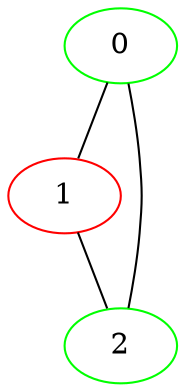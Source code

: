strict graph A {
	graph [name=A];
	0	 [color=green];
	1	 [color=red];
	0 -- 1;
	2	 [color=green];
	0 -- 2;
	1 -- 2;
}
